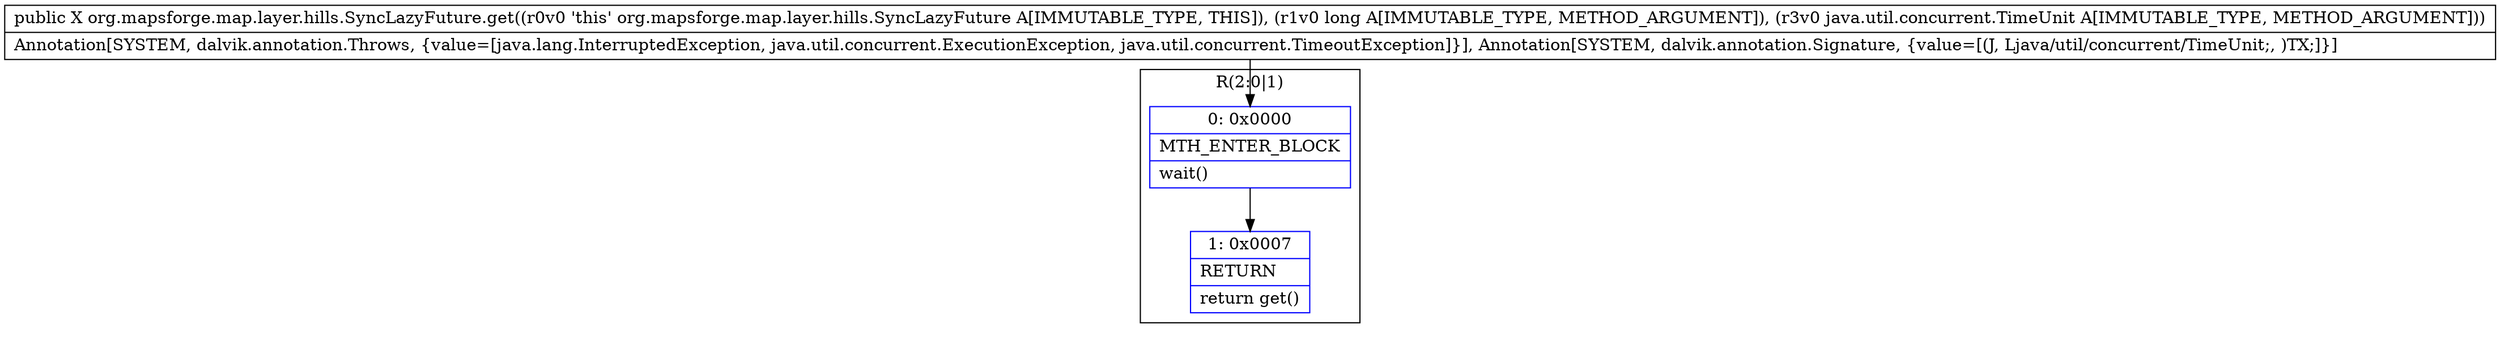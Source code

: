 digraph "CFG fororg.mapsforge.map.layer.hills.SyncLazyFuture.get(JLjava\/util\/concurrent\/TimeUnit;)Ljava\/lang\/Object;" {
subgraph cluster_Region_82068485 {
label = "R(2:0|1)";
node [shape=record,color=blue];
Node_0 [shape=record,label="{0\:\ 0x0000|MTH_ENTER_BLOCK\l|wait()\l}"];
Node_1 [shape=record,label="{1\:\ 0x0007|RETURN\l|return get()\l}"];
}
MethodNode[shape=record,label="{public X org.mapsforge.map.layer.hills.SyncLazyFuture.get((r0v0 'this' org.mapsforge.map.layer.hills.SyncLazyFuture A[IMMUTABLE_TYPE, THIS]), (r1v0 long A[IMMUTABLE_TYPE, METHOD_ARGUMENT]), (r3v0 java.util.concurrent.TimeUnit A[IMMUTABLE_TYPE, METHOD_ARGUMENT]))  | Annotation[SYSTEM, dalvik.annotation.Throws, \{value=[java.lang.InterruptedException, java.util.concurrent.ExecutionException, java.util.concurrent.TimeoutException]\}], Annotation[SYSTEM, dalvik.annotation.Signature, \{value=[(J, Ljava\/util\/concurrent\/TimeUnit;, )TX;]\}]\l}"];
MethodNode -> Node_0;
Node_0 -> Node_1;
}

